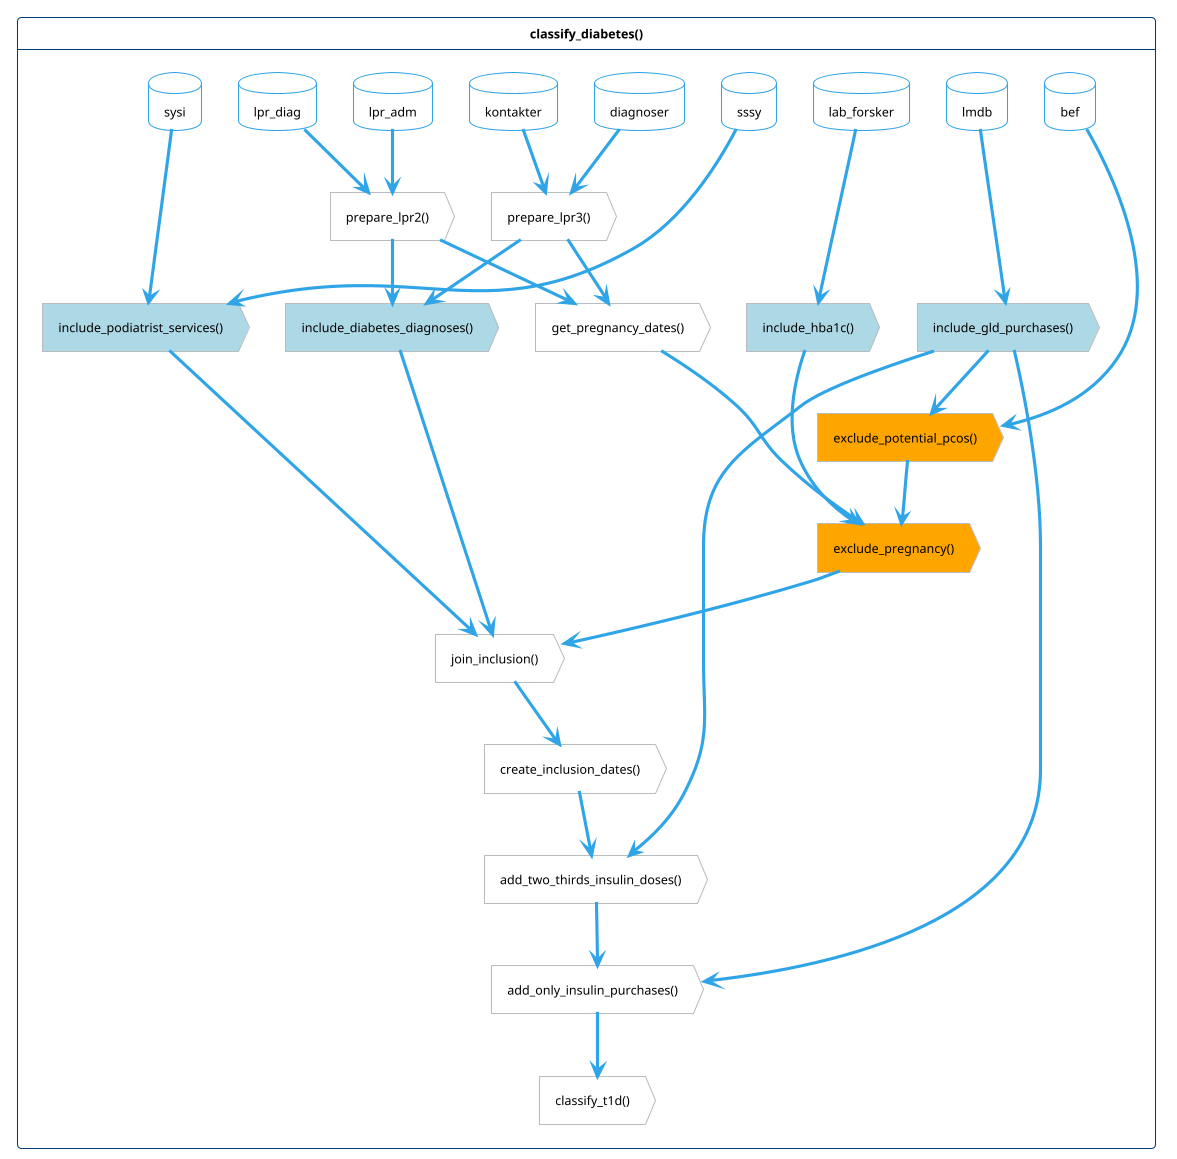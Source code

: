 @startuml function-flow
!theme cerulean-outline
<style>
action, card, database, rectangle {
    FontColor black
}
.inclusion {
    BackgroundColor lightblue
}
.exclusion {
    BackgroundColor orange
}
</style>

hide <<inclusion>> stereotype
hide <<exclusion>> stereotype

card classify_diabetes() as cd {
  together {
    database sssy
    database sysi
    database lpr_diag
    database lpr_adm
    database lmdb
    database lab_forsker
    database kontakter
    database diagnoser
    database bef
  }

  together {
    action "prepare_lpr2()" as lpr2
    action "prepare_lpr3()" as lpr3
  }

  together {
    action "exclude_pregnancy()" as ex_pregnancy <<exclusion>>
    action "exclude_potential_pcos()" as ex_pcos <<exclusion>>
  }

  together {
    action "include_diabetes_diagnoses()" as in_diagnoses <<inclusion>>
    action "include_hba1c()" as in_hba1c <<inclusion>>
    action "include_podiatrist_services()" as in_podiatrist <<inclusion>>
    action "include_gld_purchases()" as in_gld <<inclusion>>
    action "get_pregnancy_dates()" as pregnancy
  }

  action "join_inclusion()" as join_inclusion

  together {
    action "create_inclusion_dates()" as inclusion_date
    action "add_two_thirds_insulin_doses()" as add_two_thirds_insulin_doses
    action "add_only_insulin_purchases()" as add_only_insulin_purchases
    action "classify_t1d()" as classify_t1d
  }

  'join lpr
  lpr_diag --> lpr2
  lpr_adm --> lpr2
  kontakter --> lpr3
  diagnoser --> lpr3

  'inclusion: podiatrist services
  sssy --> in_podiatrist
  sysi --> in_podiatrist
  in_podiatrist --> join_inclusion

  'inclusion: hba1c
  lab_forsker --> in_hba1c
  in_hba1c --> ex_pregnancy
  ex_pregnancy --> join_inclusion

  'inclusion: gld purchases
  lmdb --> in_gld
  in_gld --> ex_pcos
  ex_pcos --> ex_pregnancy

  'inclusion: diabetes diagnoses
  lpr2 --> in_diagnoses
  lpr3 --> in_diagnoses
  in_diagnoses --> join_inclusion

  'exclusion and helper functions
  bef --> ex_pcos
  lpr2 --> pregnancy
  lpr3 --> pregnancy
  pregnancy --> ex_pregnancy
  join_inclusion --> inclusion_date

  ' classification functions
  inclusion_date --> add_two_thirds_insulin_doses
  in_gld --> add_two_thirds_insulin_doses
  add_two_thirds_insulin_doses --> add_only_insulin_purchases
  in_gld --> add_only_insulin_purchases
  add_only_insulin_purchases --> classify_t1d
}

@enduml
